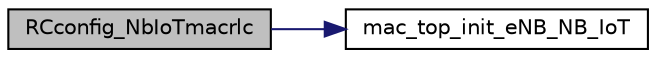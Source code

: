 digraph "RCconfig_NbIoTmacrlc"
{
 // LATEX_PDF_SIZE
  edge [fontname="Helvetica",fontsize="10",labelfontname="Helvetica",labelfontsize="10"];
  node [fontname="Helvetica",fontsize="10",shape=record];
  rankdir="LR";
  Node1 [label="RCconfig_NbIoTmacrlc",height=0.2,width=0.4,color="black", fillcolor="grey75", style="filled", fontcolor="black",tooltip=" "];
  Node1 -> Node2 [color="midnightblue",fontsize="10",style="solid",fontname="Helvetica"];
  Node2 [label="mac_top_init_eNB_NB_IoT",height=0.2,width=0.4,color="black", fillcolor="white", style="filled",URL="$group____mac.html#ga3dc1138113a839a4510710247e96b7cf",tooltip=" "];
}

